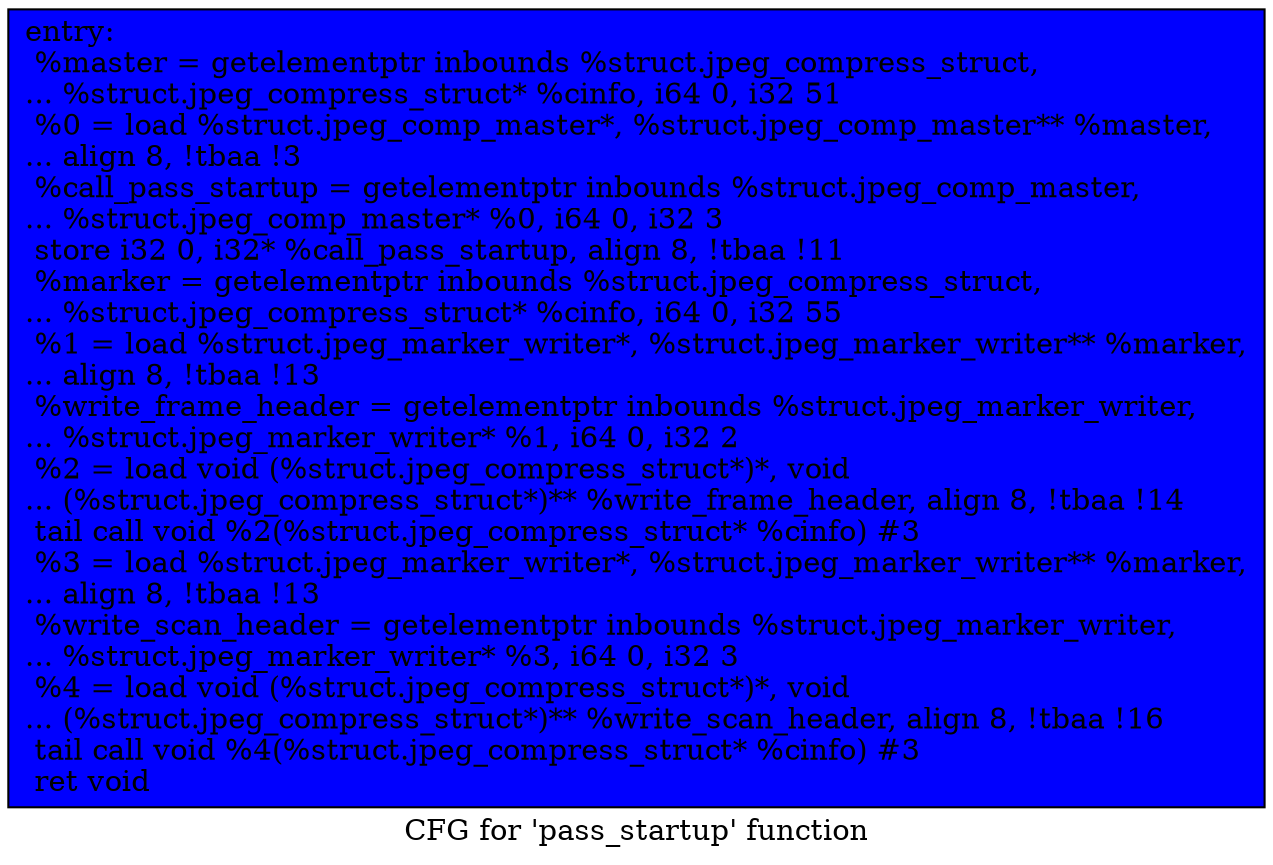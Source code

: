 digraph "CFG for 'pass_startup' function" {
	label="CFG for 'pass_startup' function";

	Node0x62215a0 [shape=record, style = filled, fillcolor = blue, label="{entry:\l  %master = getelementptr inbounds %struct.jpeg_compress_struct,\l... %struct.jpeg_compress_struct* %cinfo, i64 0, i32 51\l  %0 = load %struct.jpeg_comp_master*, %struct.jpeg_comp_master** %master,\l... align 8, !tbaa !3\l  %call_pass_startup = getelementptr inbounds %struct.jpeg_comp_master,\l... %struct.jpeg_comp_master* %0, i64 0, i32 3\l  store i32 0, i32* %call_pass_startup, align 8, !tbaa !11\l  %marker = getelementptr inbounds %struct.jpeg_compress_struct,\l... %struct.jpeg_compress_struct* %cinfo, i64 0, i32 55\l  %1 = load %struct.jpeg_marker_writer*, %struct.jpeg_marker_writer** %marker,\l... align 8, !tbaa !13\l  %write_frame_header = getelementptr inbounds %struct.jpeg_marker_writer,\l... %struct.jpeg_marker_writer* %1, i64 0, i32 2\l  %2 = load void (%struct.jpeg_compress_struct*)*, void\l... (%struct.jpeg_compress_struct*)** %write_frame_header, align 8, !tbaa !14\l  tail call void %2(%struct.jpeg_compress_struct* %cinfo) #3\l  %3 = load %struct.jpeg_marker_writer*, %struct.jpeg_marker_writer** %marker,\l... align 8, !tbaa !13\l  %write_scan_header = getelementptr inbounds %struct.jpeg_marker_writer,\l... %struct.jpeg_marker_writer* %3, i64 0, i32 3\l  %4 = load void (%struct.jpeg_compress_struct*)*, void\l... (%struct.jpeg_compress_struct*)** %write_scan_header, align 8, !tbaa !16\l  tail call void %4(%struct.jpeg_compress_struct* %cinfo) #3\l  ret void\l}"];
}
